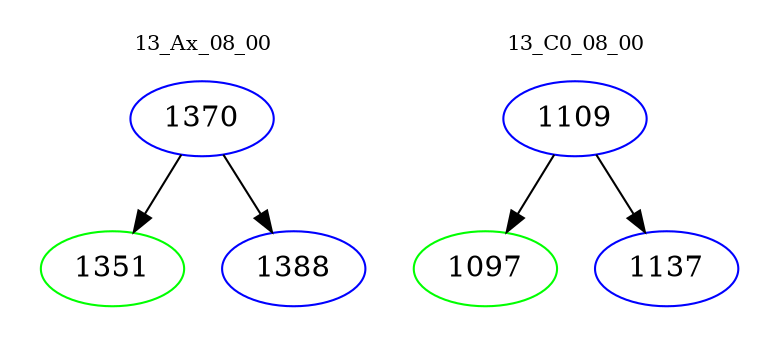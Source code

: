 digraph{
subgraph cluster_0 {
color = white
label = "13_Ax_08_00";
fontsize=10;
T0_1370 [label="1370", color="blue"]
T0_1370 -> T0_1351 [color="black"]
T0_1351 [label="1351", color="green"]
T0_1370 -> T0_1388 [color="black"]
T0_1388 [label="1388", color="blue"]
}
subgraph cluster_1 {
color = white
label = "13_C0_08_00";
fontsize=10;
T1_1109 [label="1109", color="blue"]
T1_1109 -> T1_1097 [color="black"]
T1_1097 [label="1097", color="green"]
T1_1109 -> T1_1137 [color="black"]
T1_1137 [label="1137", color="blue"]
}
}
